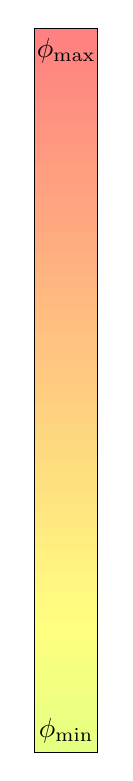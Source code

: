 \begin{tikzpicture}[yscale=-1]
\definecolor{cffxfxf}{rgb}{1.00, 0.50, 0.50}
\path[fill=cffxfxf, draw=cffxfxf] (0.00, 0.00) rectangle (0.80, 0.09);
\definecolor{cffyrxf}{rgb}{1.00, 0.51, 0.50}
\path[fill=cffyrxf, draw=cffyrxf] (0.00, 0.09) rectangle (0.80, 0.18);
\definecolor{cffytxf}{rgb}{1.00, 0.51, 0.50}
\path[fill=cffytxf, draw=cffytxf] (0.00, 0.18) rectangle (0.80, 0.28);
\definecolor{cffyuxf}{rgb}{1.00, 0.52, 0.50}
\path[fill=cffyuxf, draw=cffyuxf] (0.00, 0.28) rectangle (0.80, 0.37);
\definecolor{cffywxf}{rgb}{1.00, 0.52, 0.50}
\path[fill=cffywxf, draw=cffywxf] (0.00, 0.37) rectangle (0.80, 0.46);
\definecolor{cffyxxf}{rgb}{1.00, 0.53, 0.50}
\path[fill=cffyxxf, draw=cffyxxf] (0.00, 0.46) rectangle (0.80, 0.55);
\definecolor{cffyzxf}{rgb}{1.00, 0.54, 0.50}
\path[fill=cffyzxf, draw=cffyzxf] (0.00, 0.55) rectangle (0.80, 0.64);
\definecolor{cffyaxf}{rgb}{1.00, 0.54, 0.50}
\path[fill=cffyaxf, draw=cffyaxf] (0.00, 0.64) rectangle (0.80, 0.74);
\definecolor{cffycxf}{rgb}{1.00, 0.55, 0.50}
\path[fill=cffycxf, draw=cffycxf] (0.00, 0.74) rectangle (0.80, 0.83);
\definecolor{cffyexf}{rgb}{1.00, 0.55, 0.50}
\path[fill=cffyexf, draw=cffyexf] (0.00, 0.83) rectangle (0.80, 0.92);
\definecolor{cffyfxf}{rgb}{1.00, 0.56, 0.50}
\path[fill=cffyfxf, draw=cffyfxf] (0.00, 0.92) rectangle (0.80, 1.01);
\definecolor{cffzrxf}{rgb}{1.00, 0.57, 0.50}
\path[fill=cffzrxf, draw=cffzrxf] (0.00, 1.01) rectangle (0.80, 1.10);
\definecolor{cffzsxf}{rgb}{1.00, 0.57, 0.50}
\path[fill=cffzsxf, draw=cffzsxf] (0.00, 1.10) rectangle (0.80, 1.20);
\definecolor{cffzuxf}{rgb}{1.00, 0.58, 0.50}
\path[fill=cffzuxf, draw=cffzuxf] (0.00, 1.20) rectangle (0.80, 1.29);
\definecolor{cffzvxf}{rgb}{1.00, 0.59, 0.50}
\path[fill=cffzvxf, draw=cffzvxf] (0.00, 1.29) rectangle (0.80, 1.38);
\definecolor{cffzxxf}{rgb}{1.00, 0.59, 0.50}
\path[fill=cffzxxf, draw=cffzxxf] (0.00, 1.38) rectangle (0.80, 1.47);
\definecolor{cffzyxf}{rgb}{1.00, 0.60, 0.50}
\path[fill=cffzyxf, draw=cffzyxf] (0.00, 1.47) rectangle (0.80, 1.56);
\definecolor{cffzaxf}{rgb}{1.00, 0.60, 0.50}
\path[fill=cffzaxf, draw=cffzaxf] (0.00, 1.56) rectangle (0.80, 1.66);
\definecolor{cffzcxf}{rgb}{1.00, 0.61, 0.50}
\path[fill=cffzcxf, draw=cffzcxf] (0.00, 1.66) rectangle (0.80, 1.75);
\definecolor{cffzdxf}{rgb}{1.00, 0.62, 0.50}
\path[fill=cffzdxf, draw=cffzdxf] (0.00, 1.75) rectangle (0.80, 1.84);
\definecolor{cffzfxf}{rgb}{1.00, 0.62, 0.50}
\path[fill=cffzfxf, draw=cffzfxf] (0.00, 1.84) rectangle (0.80, 1.93);
\definecolor{cffaqxf}{rgb}{1.00, 0.63, 0.50}
\path[fill=cffaqxf, draw=cffaqxf] (0.00, 1.93) rectangle (0.80, 2.02);
\definecolor{cffasxf}{rgb}{1.00, 0.63, 0.50}
\path[fill=cffasxf, draw=cffasxf] (0.00, 2.02) rectangle (0.80, 2.12);
\definecolor{cffatxf}{rgb}{1.00, 0.64, 0.50}
\path[fill=cffatxf, draw=cffatxf] (0.00, 2.12) rectangle (0.80, 2.21);
\definecolor{cffavxf}{rgb}{1.00, 0.65, 0.50}
\path[fill=cffavxf, draw=cffavxf] (0.00, 2.21) rectangle (0.80, 2.30);
\definecolor{cffaxxf}{rgb}{1.00, 0.65, 0.50}
\path[fill=cffaxxf, draw=cffaxxf] (0.00, 2.30) rectangle (0.80, 2.39);
\definecolor{cffayxf}{rgb}{1.00, 0.66, 0.50}
\path[fill=cffayxf, draw=cffayxf] (0.00, 2.39) rectangle (0.80, 2.48);
\definecolor{cffaaxf}{rgb}{1.00, 0.66, 0.50}
\path[fill=cffaaxf, draw=cffaaxf] (0.00, 2.48) rectangle (0.80, 2.58);
\definecolor{cffabxf}{rgb}{1.00, 0.67, 0.50}
\path[fill=cffabxf, draw=cffabxf] (0.00, 2.58) rectangle (0.80, 2.67);
\definecolor{cffadxf}{rgb}{1.00, 0.68, 0.50}
\path[fill=cffadxf, draw=cffadxf] (0.00, 2.67) rectangle (0.80, 2.76);
\definecolor{cffaexf}{rgb}{1.00, 0.68, 0.50}
\path[fill=cffaexf, draw=cffaexf] (0.00, 2.76) rectangle (0.80, 2.85);
\definecolor{cffbqxf}{rgb}{1.00, 0.69, 0.50}
\path[fill=cffbqxf, draw=cffbqxf] (0.00, 2.85) rectangle (0.80, 2.94);
\definecolor{cffbrxf}{rgb}{1.00, 0.70, 0.50}
\path[fill=cffbrxf, draw=cffbrxf] (0.00, 2.94) rectangle (0.80, 3.04);
\definecolor{cffbtxf}{rgb}{1.00, 0.70, 0.50}
\path[fill=cffbtxf, draw=cffbtxf] (0.00, 3.04) rectangle (0.80, 3.13);
\definecolor{cffbvxf}{rgb}{1.00, 0.71, 0.50}
\path[fill=cffbvxf, draw=cffbvxf] (0.00, 3.13) rectangle (0.80, 3.22);
\definecolor{cffbwxf}{rgb}{1.00, 0.71, 0.50}
\path[fill=cffbwxf, draw=cffbwxf] (0.00, 3.22) rectangle (0.80, 3.31);
\definecolor{cffbyxf}{rgb}{1.00, 0.72, 0.50}
\path[fill=cffbyxf, draw=cffbyxf] (0.00, 3.31) rectangle (0.80, 3.40);
\definecolor{cffbzxf}{rgb}{1.00, 0.73, 0.50}
\path[fill=cffbzxf, draw=cffbzxf] (0.00, 3.40) rectangle (0.80, 3.50);
\definecolor{cffbbxf}{rgb}{1.00, 0.73, 0.50}
\path[fill=cffbbxf, draw=cffbbxf] (0.00, 3.50) rectangle (0.80, 3.59);
\definecolor{cffbcxf}{rgb}{1.00, 0.74, 0.50}
\path[fill=cffbcxf, draw=cffbcxf] (0.00, 3.59) rectangle (0.80, 3.68);
\definecolor{cffbexf}{rgb}{1.00, 0.74, 0.50}
\path[fill=cffbexf, draw=cffbexf] (0.00, 3.68) rectangle (0.80, 3.77);
\definecolor{cffbfxf}{rgb}{1.00, 0.75, 0.50}
\path[fill=cffbfxf, draw=cffbfxf] (0.00, 3.77) rectangle (0.80, 3.86);
\definecolor{cffcrxf}{rgb}{1.00, 0.76, 0.50}
\path[fill=cffcrxf, draw=cffcrxf] (0.00, 3.86) rectangle (0.80, 3.96);
\definecolor{cffctxf}{rgb}{1.00, 0.76, 0.50}
\path[fill=cffctxf, draw=cffctxf] (0.00, 3.96) rectangle (0.80, 4.05);
\definecolor{cffcuxf}{rgb}{1.00, 0.77, 0.50}
\path[fill=cffcuxf, draw=cffcuxf] (0.00, 4.05) rectangle (0.80, 4.14);
\definecolor{cffcwxf}{rgb}{1.00, 0.77, 0.50}
\path[fill=cffcwxf, draw=cffcwxf] (0.00, 4.14) rectangle (0.80, 4.23);
\definecolor{cffcxxf}{rgb}{1.00, 0.78, 0.50}
\path[fill=cffcxxf, draw=cffcxxf] (0.00, 4.23) rectangle (0.80, 4.32);
\definecolor{cffczxf}{rgb}{1.00, 0.79, 0.50}
\path[fill=cffczxf, draw=cffczxf] (0.00, 4.32) rectangle (0.80, 4.42);
\definecolor{cffcaxf}{rgb}{1.00, 0.79, 0.50}
\path[fill=cffcaxf, draw=cffcaxf] (0.00, 4.42) rectangle (0.80, 4.51);
\definecolor{cffccxf}{rgb}{1.00, 0.80, 0.50}
\path[fill=cffccxf, draw=cffccxf] (0.00, 4.51) rectangle (0.80, 4.60);
\definecolor{cffcexf}{rgb}{1.00, 0.80, 0.50}
\path[fill=cffcexf, draw=cffcexf] (0.00, 4.60) rectangle (0.80, 4.69);
\definecolor{cffcfxf}{rgb}{1.00, 0.81, 0.50}
\path[fill=cffcfxf, draw=cffcfxf] (0.00, 4.69) rectangle (0.80, 4.78);
\definecolor{cffdrxf}{rgb}{1.00, 0.82, 0.50}
\path[fill=cffdrxf, draw=cffdrxf] (0.00, 4.78) rectangle (0.80, 4.88);
\definecolor{cffdsxf}{rgb}{1.00, 0.82, 0.50}
\path[fill=cffdsxf, draw=cffdsxf] (0.00, 4.88) rectangle (0.80, 4.97);
\definecolor{cffduxf}{rgb}{1.00, 0.83, 0.50}
\path[fill=cffduxf, draw=cffduxf] (0.00, 4.97) rectangle (0.80, 5.06);
\definecolor{cffdvxf}{rgb}{1.00, 0.84, 0.50}
\path[fill=cffdvxf, draw=cffdvxf] (0.00, 5.06) rectangle (0.80, 5.15);
\definecolor{cffdxxf}{rgb}{1.00, 0.84, 0.50}
\path[fill=cffdxxf, draw=cffdxxf] (0.00, 5.15) rectangle (0.80, 5.24);
\definecolor{cffdyxf}{rgb}{1.00, 0.85, 0.50}
\path[fill=cffdyxf, draw=cffdyxf] (0.00, 5.24) rectangle (0.80, 5.34);
\definecolor{cffdaxf}{rgb}{1.00, 0.85, 0.50}
\path[fill=cffdaxf, draw=cffdaxf] (0.00, 5.34) rectangle (0.80, 5.43);
\definecolor{cffdcxf}{rgb}{1.00, 0.86, 0.50}
\path[fill=cffdcxf, draw=cffdcxf] (0.00, 5.43) rectangle (0.80, 5.52);
\definecolor{cffddxf}{rgb}{1.00, 0.87, 0.50}
\path[fill=cffddxf, draw=cffddxf] (0.00, 5.52) rectangle (0.80, 5.61);
\definecolor{cffdfxf}{rgb}{1.00, 0.87, 0.50}
\path[fill=cffdfxf, draw=cffdfxf] (0.00, 5.61) rectangle (0.80, 5.70);
\definecolor{cffeqxf}{rgb}{1.00, 0.88, 0.50}
\path[fill=cffeqxf, draw=cffeqxf] (0.00, 5.70) rectangle (0.80, 5.80);
\definecolor{cffesxf}{rgb}{1.00, 0.88, 0.50}
\path[fill=cffesxf, draw=cffesxf] (0.00, 5.80) rectangle (0.80, 5.89);
\definecolor{cffetxf}{rgb}{1.00, 0.89, 0.50}
\path[fill=cffetxf, draw=cffetxf] (0.00, 5.89) rectangle (0.80, 5.98);
\definecolor{cffevxf}{rgb}{1.00, 0.90, 0.50}
\path[fill=cffevxf, draw=cffevxf] (0.00, 5.98) rectangle (0.80, 6.07);
\definecolor{cffexxf}{rgb}{1.00, 0.90, 0.50}
\path[fill=cffexxf, draw=cffexxf] (0.00, 6.07) rectangle (0.80, 6.16);
\definecolor{cffeyxf}{rgb}{1.00, 0.91, 0.50}
\path[fill=cffeyxf, draw=cffeyxf] (0.00, 6.16) rectangle (0.80, 6.26);
\definecolor{cffeaxf}{rgb}{1.00, 0.91, 0.50}
\path[fill=cffeaxf, draw=cffeaxf] (0.00, 6.26) rectangle (0.80, 6.35);
\definecolor{cffebxf}{rgb}{1.00, 0.92, 0.50}
\path[fill=cffebxf, draw=cffebxf] (0.00, 6.35) rectangle (0.80, 6.44);
\definecolor{cffedxf}{rgb}{1.00, 0.93, 0.50}
\path[fill=cffedxf, draw=cffedxf] (0.00, 6.44) rectangle (0.80, 6.53);
\definecolor{cffeexf}{rgb}{1.00, 0.93, 0.50}
\path[fill=cffeexf, draw=cffeexf] (0.00, 6.53) rectangle (0.80, 6.62);
\definecolor{cfffqxf}{rgb}{1.00, 0.94, 0.50}
\path[fill=cfffqxf, draw=cfffqxf] (0.00, 6.62) rectangle (0.80, 6.72);
\definecolor{cfffrxf}{rgb}{1.00, 0.95, 0.50}
\path[fill=cfffrxf, draw=cfffrxf] (0.00, 6.72) rectangle (0.80, 6.81);
\definecolor{cffftxf}{rgb}{1.00, 0.95, 0.50}
\path[fill=cffftxf, draw=cffftxf] (0.00, 6.81) rectangle (0.80, 6.90);
\definecolor{cfffvxf}{rgb}{1.00, 0.96, 0.50}
\path[fill=cfffvxf, draw=cfffvxf] (0.00, 6.90) rectangle (0.80, 6.99);
\definecolor{cfffwxf}{rgb}{1.00, 0.96, 0.50}
\path[fill=cfffwxf, draw=cfffwxf] (0.00, 6.99) rectangle (0.80, 7.08);
\definecolor{cfffyxf}{rgb}{1.00, 0.97, 0.50}
\path[fill=cfffyxf, draw=cfffyxf] (0.00, 7.08) rectangle (0.80, 7.18);
\definecolor{cfffzxf}{rgb}{1.00, 0.98, 0.50}
\path[fill=cfffzxf, draw=cfffzxf] (0.00, 7.18) rectangle (0.80, 7.27);
\definecolor{cfffbxf}{rgb}{1.00, 0.98, 0.50}
\path[fill=cfffbxf, draw=cfffbxf] (0.00, 7.27) rectangle (0.80, 7.36);
\definecolor{cfffcxf}{rgb}{1.00, 0.99, 0.50}
\path[fill=cfffcxf, draw=cfffcxf] (0.00, 7.36) rectangle (0.80, 7.45);
\definecolor{cfffexf}{rgb}{1.00, 0.99, 0.50}
\path[fill=cfffexf, draw=cfffexf] (0.00, 7.45) rectangle (0.80, 7.54);
\definecolor{cffffxf}{rgb}{1.00, 1.00, 0.50}
\path[fill=cffffxf, draw=cffffxf] (0.00, 7.54) rectangle (0.80, 7.64);
\definecolor{cfeffxf}{rgb}{0.99, 1.00, 0.50}
\path[fill=cfeffxf, draw=cfeffxf] (0.00, 7.64) rectangle (0.80, 7.73);
\definecolor{cfcffxf}{rgb}{0.99, 1.00, 0.50}
\path[fill=cfcffxf, draw=cfcffxf] (0.00, 7.73) rectangle (0.80, 7.82);
\definecolor{cfbffxf}{rgb}{0.98, 1.00, 0.50}
\path[fill=cfbffxf, draw=cfbffxf] (0.00, 7.82) rectangle (0.80, 7.91);
\definecolor{cfzffxf}{rgb}{0.98, 1.00, 0.50}
\path[fill=cfzffxf, draw=cfzffxf] (0.00, 7.91) rectangle (0.80, 8.00);
\definecolor{cfyffxf}{rgb}{0.97, 1.00, 0.50}
\path[fill=cfyffxf, draw=cfyffxf] (0.00, 8.00) rectangle (0.80, 8.10);
\definecolor{cfwffxf}{rgb}{0.96, 1.00, 0.50}
\path[fill=cfwffxf, draw=cfwffxf] (0.00, 8.10) rectangle (0.80, 8.19);
\definecolor{cfvffxf}{rgb}{0.96, 1.00, 0.50}
\path[fill=cfvffxf, draw=cfvffxf] (0.00, 8.19) rectangle (0.80, 8.28);
\definecolor{cftffxf}{rgb}{0.95, 1.00, 0.50}
\path[fill=cftffxf, draw=cftffxf] (0.00, 8.28) rectangle (0.80, 8.37);
\definecolor{cfrffxf}{rgb}{0.95, 1.00, 0.50}
\path[fill=cfrffxf, draw=cfrffxf] (0.00, 8.37) rectangle (0.80, 8.46);
\definecolor{cfqffxf}{rgb}{0.94, 1.00, 0.50}
\path[fill=cfqffxf, draw=cfqffxf] (0.00, 8.46) rectangle (0.80, 8.56);
\definecolor{ceeffxf}{rgb}{0.93, 1.00, 0.50}
\path[fill=ceeffxf, draw=ceeffxf] (0.00, 8.56) rectangle (0.80, 8.65);
\definecolor{cedffxf}{rgb}{0.93, 1.00, 0.50}
\path[fill=cedffxf, draw=cedffxf] (0.00, 8.65) rectangle (0.80, 8.74);
\definecolor{cebffxf}{rgb}{0.92, 1.00, 0.50}
\path[fill=cebffxf, draw=cebffxf] (0.00, 8.74) rectangle (0.80, 8.83);
\definecolor{ceaffxf}{rgb}{0.91, 1.00, 0.50}
\path[fill=ceaffxf, draw=ceaffxf] (0.00, 8.83) rectangle (0.80, 8.92);
\definecolor{ceyffxf}{rgb}{0.91, 1.00, 0.50}
\path[fill=ceyffxf, draw=ceyffxf] (0.00, 8.92) rectangle (0.80, 9.02);
\definecolor{cexffxf}{rgb}{0.90, 1.00, 0.50}
\path[fill=cexffxf, draw=cexffxf] (0.00, 9.02) rectangle (0.80, 9.11);
\definecolor{cevffxf}{rgb}{0.90, 1.00, 0.50}
\path[fill=cevffxf, draw=cevffxf] (0.00, 9.11) rectangle (0.80, 9.20);

\path[draw=black] (0.00, 0.00) rectangle (0.80, 9.20);

\node[below] at (0.4, 0) {$\phi_\text{max}$};
\node[above] at (0.4, 9.20) {$\phi_\text{min}$};
\end{tikzpicture}
